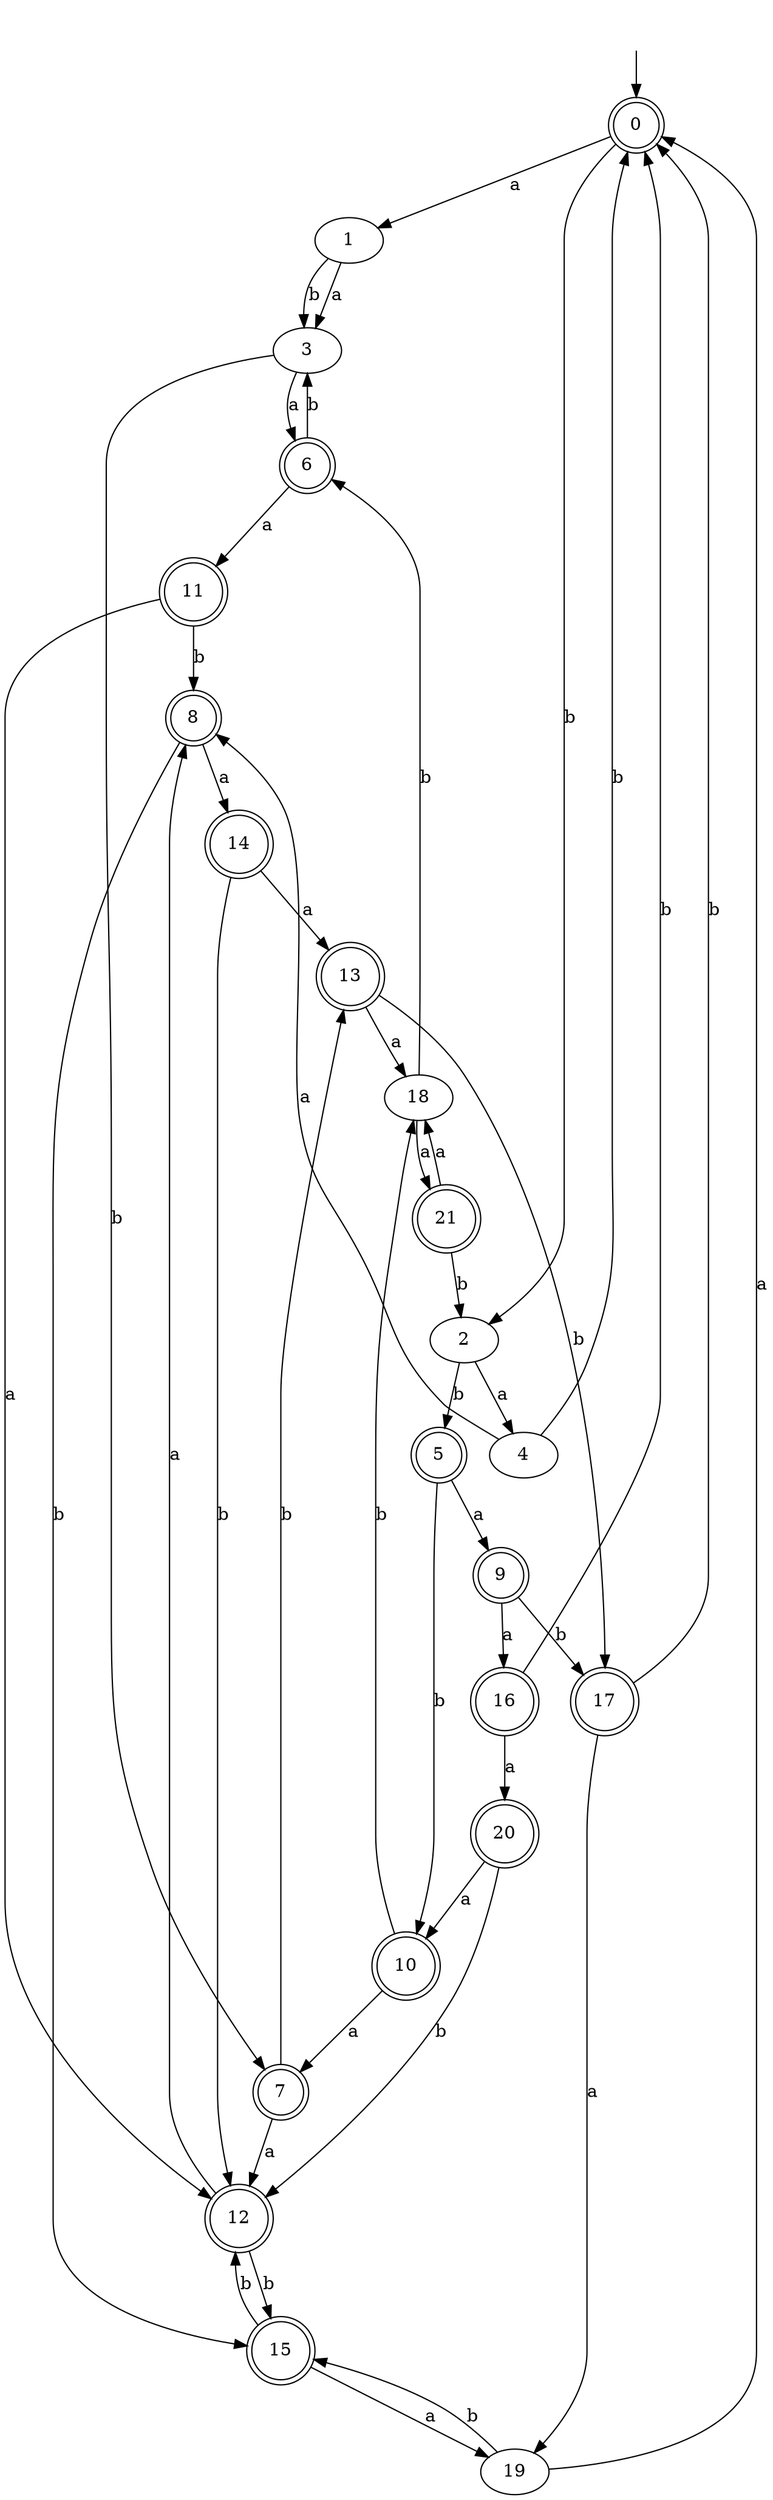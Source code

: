 digraph RandomDFA {
  __start0 [label="", shape=none];
  __start0 -> 0 [label=""];
  0 [shape=circle] [shape=doublecircle]
  0 -> 1 [label="a"]
  0 -> 2 [label="b"]
  1
  1 -> 3 [label="a"]
  1 -> 3 [label="b"]
  2
  2 -> 4 [label="a"]
  2 -> 5 [label="b"]
  3
  3 -> 6 [label="a"]
  3 -> 7 [label="b"]
  4
  4 -> 8 [label="a"]
  4 -> 0 [label="b"]
  5 [shape=doublecircle]
  5 -> 9 [label="a"]
  5 -> 10 [label="b"]
  6 [shape=doublecircle]
  6 -> 11 [label="a"]
  6 -> 3 [label="b"]
  7 [shape=doublecircle]
  7 -> 12 [label="a"]
  7 -> 13 [label="b"]
  8 [shape=doublecircle]
  8 -> 14 [label="a"]
  8 -> 15 [label="b"]
  9 [shape=doublecircle]
  9 -> 16 [label="a"]
  9 -> 17 [label="b"]
  10 [shape=doublecircle]
  10 -> 7 [label="a"]
  10 -> 18 [label="b"]
  11 [shape=doublecircle]
  11 -> 12 [label="a"]
  11 -> 8 [label="b"]
  12 [shape=doublecircle]
  12 -> 8 [label="a"]
  12 -> 15 [label="b"]
  13 [shape=doublecircle]
  13 -> 18 [label="a"]
  13 -> 17 [label="b"]
  14 [shape=doublecircle]
  14 -> 13 [label="a"]
  14 -> 12 [label="b"]
  15 [shape=doublecircle]
  15 -> 19 [label="a"]
  15 -> 12 [label="b"]
  16 [shape=doublecircle]
  16 -> 20 [label="a"]
  16 -> 0 [label="b"]
  17 [shape=doublecircle]
  17 -> 19 [label="a"]
  17 -> 0 [label="b"]
  18
  18 -> 21 [label="a"]
  18 -> 6 [label="b"]
  19
  19 -> 0 [label="a"]
  19 -> 15 [label="b"]
  20 [shape=doublecircle]
  20 -> 10 [label="a"]
  20 -> 12 [label="b"]
  21 [shape=doublecircle]
  21 -> 18 [label="a"]
  21 -> 2 [label="b"]
}
